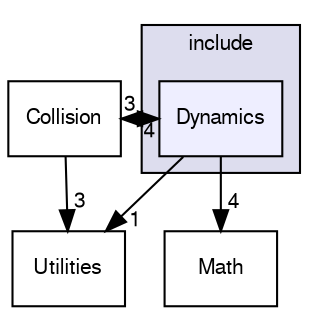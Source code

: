 digraph "Dynamics" {
  compound=true
  node [ fontsize="10", fontname="FreeSans"];
  edge [ labelfontsize="10", labelfontname="FreeSans"];
  subgraph clusterdir_275ce76ae8a9e2090fbb7142d3994a0e {
    graph [ bgcolor="#ddddee", pencolor="black", label="include" fontname="FreeSans", fontsize="10", URL="dir_275ce76ae8a9e2090fbb7142d3994a0e.html"]
  dir_5f249a132d763dc59b0ff1086b98b7c1 [shape=box, label="Dynamics", style="filled", fillcolor="#eeeeff", pencolor="black", URL="dir_5f249a132d763dc59b0ff1086b98b7c1.html"];
  }
  dir_d631aa3083290dc23dd8bdcd7ad213ec [shape=box label="Utilities" URL="dir_d631aa3083290dc23dd8bdcd7ad213ec.html"];
  dir_584205112fbaf643cea6b51b9cb6fcc8 [shape=box label="Math" URL="dir_584205112fbaf643cea6b51b9cb6fcc8.html"];
  dir_9f3746ebe7983c5cb005f7fd6ef8aef4 [shape=box label="Collision" URL="dir_9f3746ebe7983c5cb005f7fd6ef8aef4.html"];
  dir_5f249a132d763dc59b0ff1086b98b7c1->dir_d631aa3083290dc23dd8bdcd7ad213ec [headlabel="1", labeldistance=1.5 headhref="dir_000006_000007.html"];
  dir_5f249a132d763dc59b0ff1086b98b7c1->dir_584205112fbaf643cea6b51b9cb6fcc8 [headlabel="4", labeldistance=1.5 headhref="dir_000006_000020.html"];
  dir_5f249a132d763dc59b0ff1086b98b7c1->dir_9f3746ebe7983c5cb005f7fd6ef8aef4 [headlabel="4", labeldistance=1.5 headhref="dir_000006_000011.html"];
  dir_9f3746ebe7983c5cb005f7fd6ef8aef4->dir_d631aa3083290dc23dd8bdcd7ad213ec [headlabel="3", labeldistance=1.5 headhref="dir_000011_000007.html"];
  dir_9f3746ebe7983c5cb005f7fd6ef8aef4->dir_5f249a132d763dc59b0ff1086b98b7c1 [headlabel="3", labeldistance=1.5 headhref="dir_000011_000006.html"];
}
